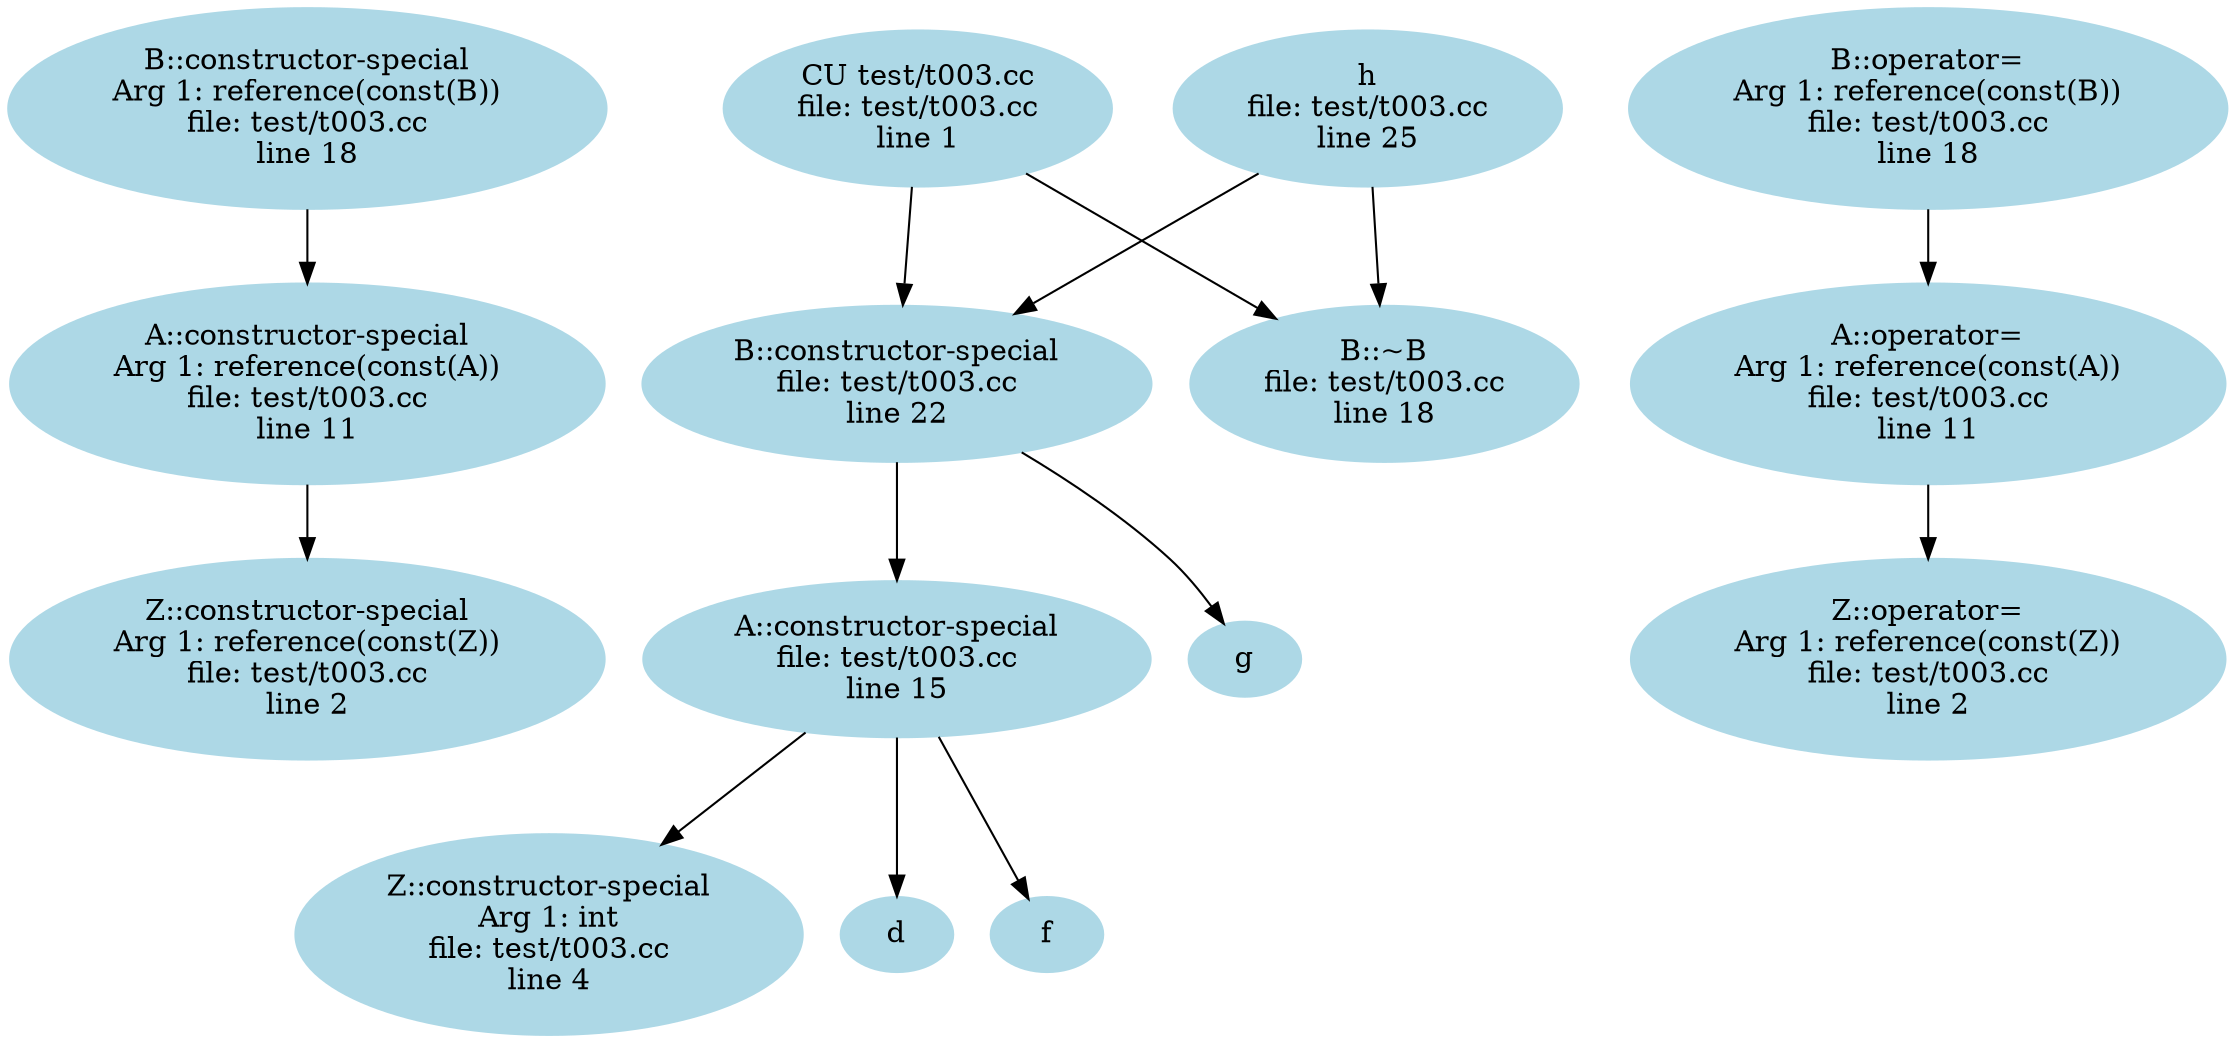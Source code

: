 digraph "CFG" {
  node [ color = "lightblue"; style = filled ];
  edge [ arrowtail=odot ];
    "13" [label="B::constructor-special\nArg 1: reference(const(B))\nfile: test/t003.cc\nline 18"]
    "13" -> "5";
    "9" [label="Z::constructor-special\nArg 1: int\nfile: test/t003.cc\nline 4"]
    "6" [label="Z::constructor-special\nArg 1: reference(const(Z))\nfile: test/t003.cc\nline 2"]
    "3" [label="B::operator=\nArg 1: reference(const(B))\nfile: test/t003.cc\nline 18"]
    "3" -> "4";
    "12" [label="CU test/t003.cc\nfile: test/t003.cc\nline 1"]
    "12" -> "1";
    "12" -> "2";
    "10" [label="d"]
    "5" [label="A::constructor-special\nArg 1: reference(const(A))\nfile: test/t003.cc\nline 11"]
    "5" -> "6";
    "4" [label="A::operator=\nArg 1: reference(const(A))\nfile: test/t003.cc\nline 11"]
    "4" -> "14";
    "8" [label="f"]
    "2" [label="B::~B\nfile: test/t003.cc\nline 18"]
    "11" [label="g"]
    "0" [label="h\nfile: test/t003.cc\nline 25"]
    "0" -> "1";
    "0" -> "2";
    "14" [label="Z::operator=\nArg 1: reference(const(Z))\nfile: test/t003.cc\nline 2"]
    "7" [label="A::constructor-special\nfile: test/t003.cc\nline 15"]
    "7" -> "8";
    "7" -> "9";
    "7" -> "10";
    "1" [label="B::constructor-special\nfile: test/t003.cc\nline 22"]
    "1" -> "11";
    "1" -> "7";
}
